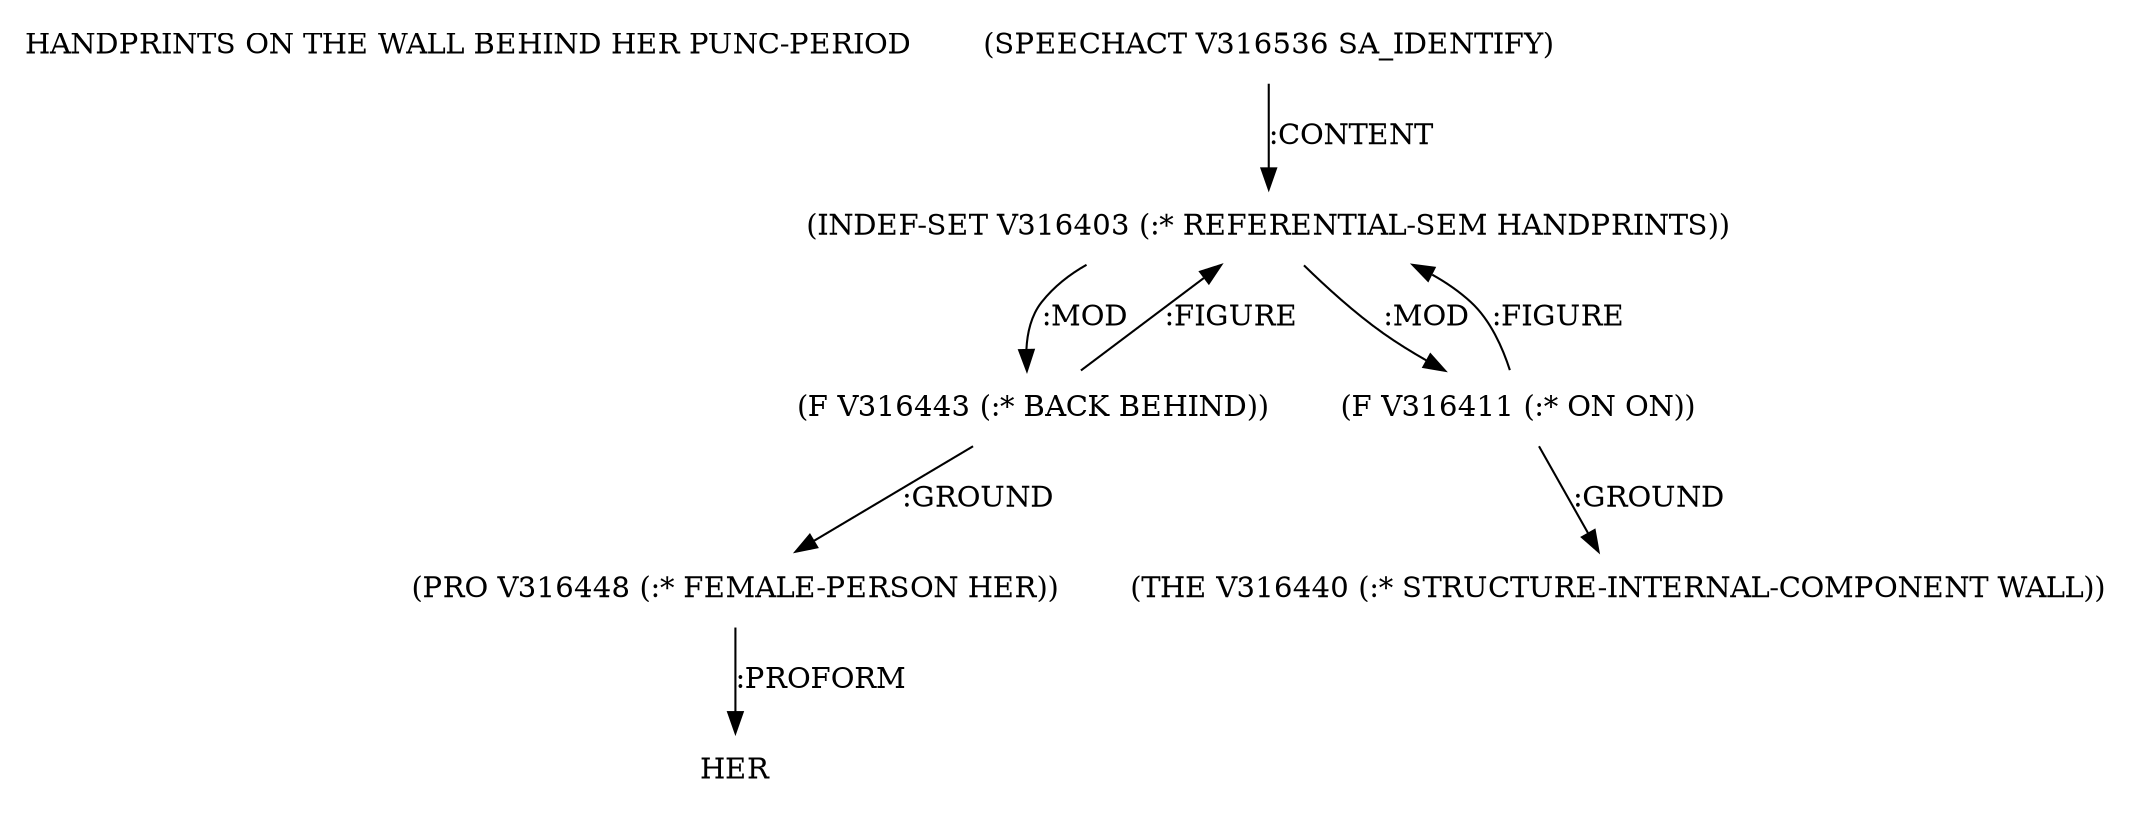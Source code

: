 digraph Terms {
  node [shape=none]
  "HANDPRINTS ON THE WALL BEHIND HER PUNC-PERIOD"
  "V316536" [label="(SPEECHACT V316536 SA_IDENTIFY)"]
  "V316536" -> "V316403" [label=":CONTENT"]
  "V316403" [label="(INDEF-SET V316403 (:* REFERENTIAL-SEM HANDPRINTS))"]
  "V316403" -> "V316443" [label=":MOD"]
  "V316403" -> "V316411" [label=":MOD"]
  "V316411" [label="(F V316411 (:* ON ON))"]
  "V316411" -> "V316440" [label=":GROUND"]
  "V316411" -> "V316403" [label=":FIGURE"]
  "V316440" [label="(THE V316440 (:* STRUCTURE-INTERNAL-COMPONENT WALL))"]
  "V316443" [label="(F V316443 (:* BACK BEHIND))"]
  "V316443" -> "V316448" [label=":GROUND"]
  "V316443" -> "V316403" [label=":FIGURE"]
  "V316448" [label="(PRO V316448 (:* FEMALE-PERSON HER))"]
  "V316448" -> "NT316794" [label=":PROFORM"]
  "NT316794" [label="HER"]
}
